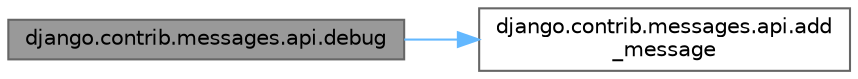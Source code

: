 digraph "django.contrib.messages.api.debug"
{
 // LATEX_PDF_SIZE
  bgcolor="transparent";
  edge [fontname=Helvetica,fontsize=10,labelfontname=Helvetica,labelfontsize=10];
  node [fontname=Helvetica,fontsize=10,shape=box,height=0.2,width=0.4];
  rankdir="LR";
  Node1 [id="Node000001",label="django.contrib.messages.api.debug",height=0.2,width=0.4,color="gray40", fillcolor="grey60", style="filled", fontcolor="black",tooltip=" "];
  Node1 -> Node2 [id="edge1_Node000001_Node000002",color="steelblue1",style="solid",tooltip=" "];
  Node2 [id="Node000002",label="django.contrib.messages.api.add\l_message",height=0.2,width=0.4,color="grey40", fillcolor="white", style="filled",URL="$namespacedjango_1_1contrib_1_1messages_1_1api.html#a0c0b81e2ebe3cbd6283e4019b10ba826",tooltip=" "];
}
